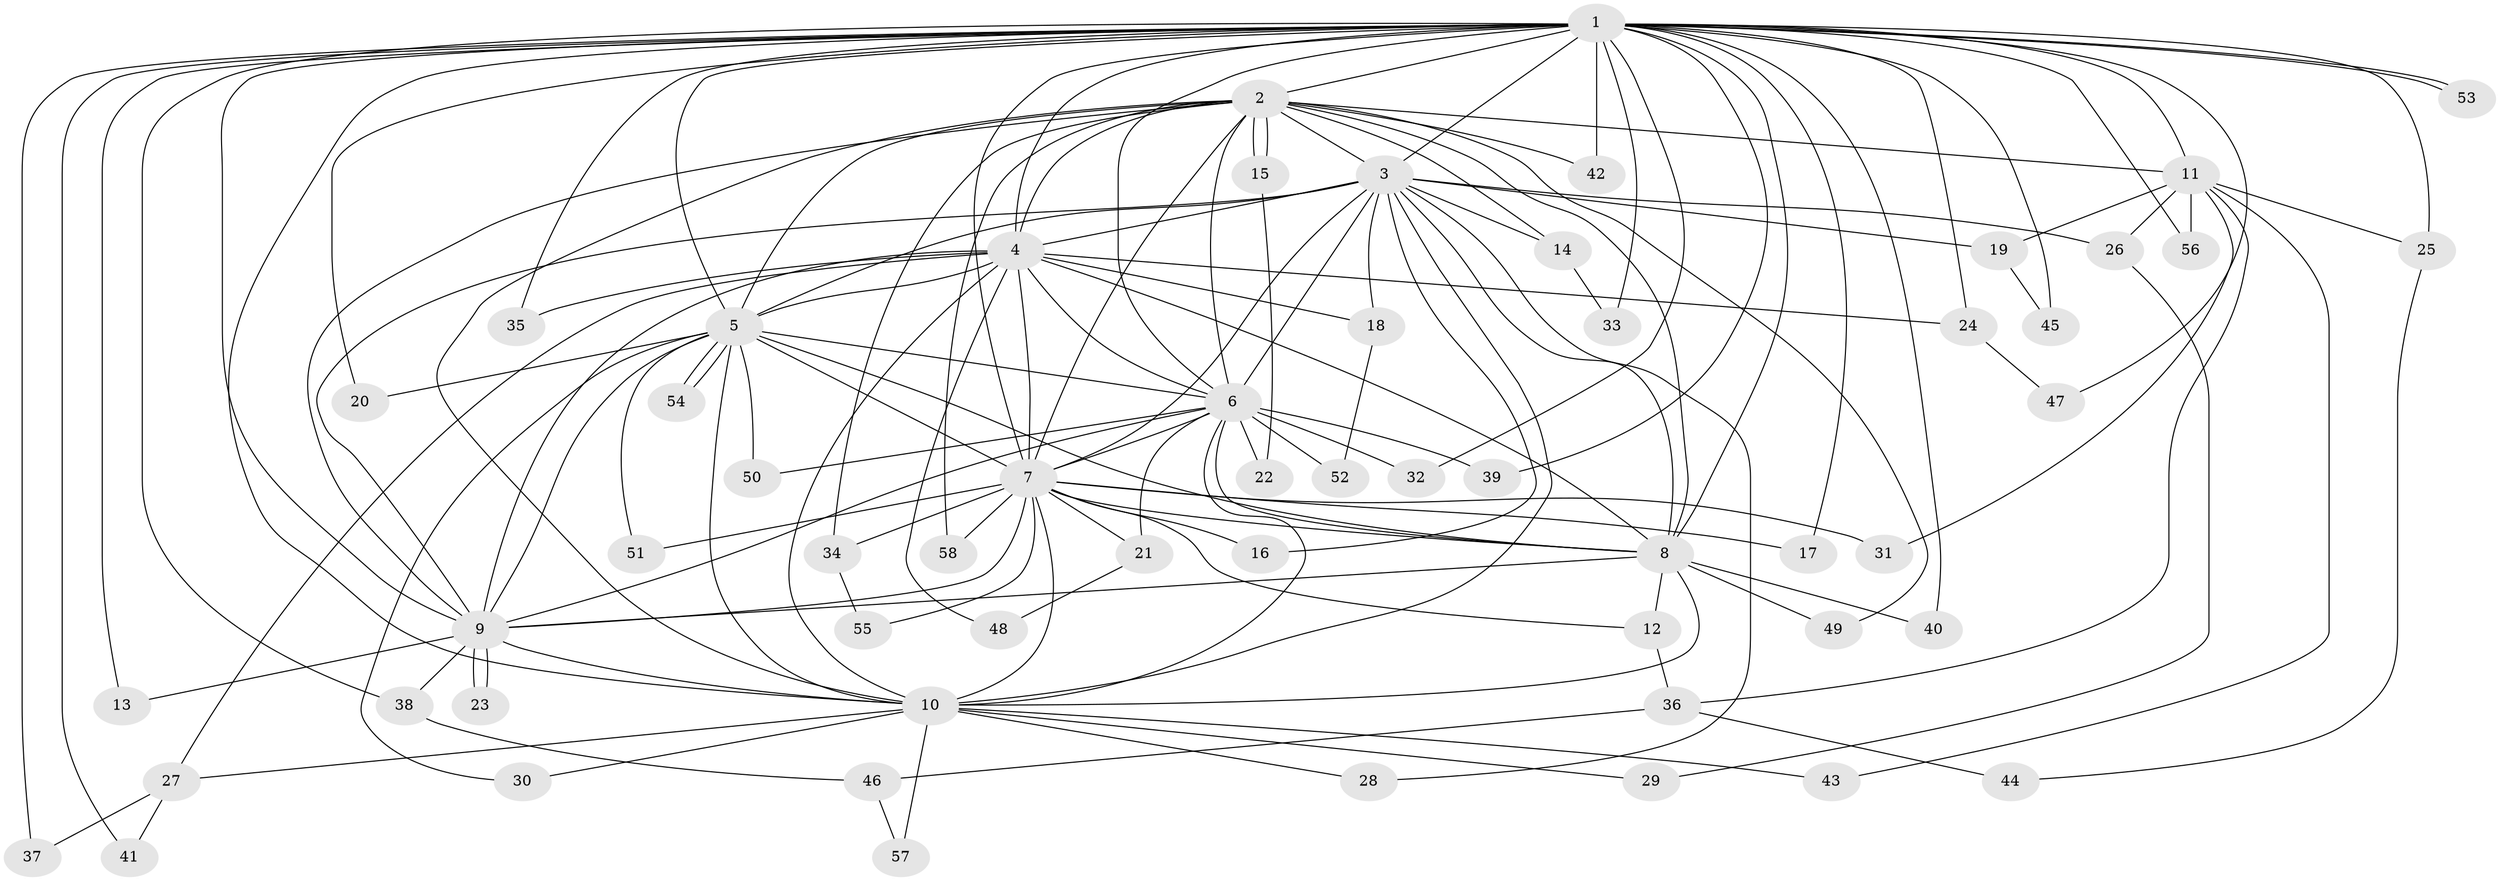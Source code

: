 // coarse degree distribution, {14: 0.07317073170731707, 3: 0.24390243902439024, 10: 0.024390243902439025, 16: 0.024390243902439025, 2: 0.3902439024390244, 12: 0.04878048780487805, 1: 0.07317073170731707, 4: 0.04878048780487805, 13: 0.024390243902439025, 20: 0.024390243902439025, 8: 0.024390243902439025}
// Generated by graph-tools (version 1.1) at 2025/36/03/04/25 23:36:38]
// undirected, 58 vertices, 141 edges
graph export_dot {
  node [color=gray90,style=filled];
  1;
  2;
  3;
  4;
  5;
  6;
  7;
  8;
  9;
  10;
  11;
  12;
  13;
  14;
  15;
  16;
  17;
  18;
  19;
  20;
  21;
  22;
  23;
  24;
  25;
  26;
  27;
  28;
  29;
  30;
  31;
  32;
  33;
  34;
  35;
  36;
  37;
  38;
  39;
  40;
  41;
  42;
  43;
  44;
  45;
  46;
  47;
  48;
  49;
  50;
  51;
  52;
  53;
  54;
  55;
  56;
  57;
  58;
  1 -- 2;
  1 -- 3;
  1 -- 4;
  1 -- 5;
  1 -- 6;
  1 -- 7;
  1 -- 8;
  1 -- 9;
  1 -- 10;
  1 -- 11;
  1 -- 13;
  1 -- 17;
  1 -- 20;
  1 -- 24;
  1 -- 25;
  1 -- 32;
  1 -- 33;
  1 -- 35;
  1 -- 37;
  1 -- 38;
  1 -- 39;
  1 -- 40;
  1 -- 41;
  1 -- 42;
  1 -- 45;
  1 -- 47;
  1 -- 53;
  1 -- 53;
  1 -- 56;
  2 -- 3;
  2 -- 4;
  2 -- 5;
  2 -- 6;
  2 -- 7;
  2 -- 8;
  2 -- 9;
  2 -- 10;
  2 -- 11;
  2 -- 14;
  2 -- 15;
  2 -- 15;
  2 -- 34;
  2 -- 42;
  2 -- 49;
  2 -- 58;
  3 -- 4;
  3 -- 5;
  3 -- 6;
  3 -- 7;
  3 -- 8;
  3 -- 9;
  3 -- 10;
  3 -- 14;
  3 -- 16;
  3 -- 18;
  3 -- 19;
  3 -- 26;
  3 -- 28;
  4 -- 5;
  4 -- 6;
  4 -- 7;
  4 -- 8;
  4 -- 9;
  4 -- 10;
  4 -- 18;
  4 -- 24;
  4 -- 27;
  4 -- 35;
  4 -- 48;
  5 -- 6;
  5 -- 7;
  5 -- 8;
  5 -- 9;
  5 -- 10;
  5 -- 20;
  5 -- 30;
  5 -- 50;
  5 -- 51;
  5 -- 54;
  5 -- 54;
  6 -- 7;
  6 -- 8;
  6 -- 9;
  6 -- 10;
  6 -- 21;
  6 -- 22;
  6 -- 32;
  6 -- 39;
  6 -- 50;
  6 -- 52;
  7 -- 8;
  7 -- 9;
  7 -- 10;
  7 -- 12;
  7 -- 16;
  7 -- 17;
  7 -- 21;
  7 -- 31;
  7 -- 34;
  7 -- 51;
  7 -- 55;
  7 -- 58;
  8 -- 9;
  8 -- 10;
  8 -- 12;
  8 -- 40;
  8 -- 49;
  9 -- 10;
  9 -- 13;
  9 -- 23;
  9 -- 23;
  9 -- 38;
  10 -- 27;
  10 -- 28;
  10 -- 29;
  10 -- 30;
  10 -- 43;
  10 -- 57;
  11 -- 19;
  11 -- 25;
  11 -- 26;
  11 -- 31;
  11 -- 36;
  11 -- 43;
  11 -- 56;
  12 -- 36;
  14 -- 33;
  15 -- 22;
  18 -- 52;
  19 -- 45;
  21 -- 48;
  24 -- 47;
  25 -- 44;
  26 -- 29;
  27 -- 37;
  27 -- 41;
  34 -- 55;
  36 -- 44;
  36 -- 46;
  38 -- 46;
  46 -- 57;
}
